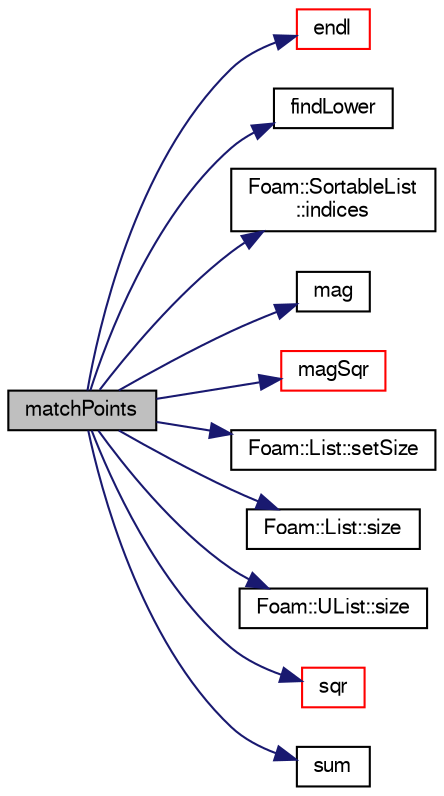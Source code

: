 digraph "matchPoints"
{
  bgcolor="transparent";
  edge [fontname="FreeSans",fontsize="10",labelfontname="FreeSans",labelfontsize="10"];
  node [fontname="FreeSans",fontsize="10",shape=record];
  rankdir="LR";
  Node112080 [label="matchPoints",height=0.2,width=0.4,color="black", fillcolor="grey75", style="filled", fontcolor="black"];
  Node112080 -> Node112081 [color="midnightblue",fontsize="10",style="solid",fontname="FreeSans"];
  Node112081 [label="endl",height=0.2,width=0.4,color="red",URL="$a21124.html#a2db8fe02a0d3909e9351bb4275b23ce4",tooltip="Add newline and flush stream. "];
  Node112080 -> Node112083 [color="midnightblue",fontsize="10",style="solid",fontname="FreeSans"];
  Node112083 [label="findLower",height=0.2,width=0.4,color="black",URL="$a21124.html#a3e7bb0d50f5b31a0dbbf2a6db45a23d9",tooltip="Find last element < given value in sorted list and return index,. "];
  Node112080 -> Node112084 [color="midnightblue",fontsize="10",style="solid",fontname="FreeSans"];
  Node112084 [label="Foam::SortableList\l::indices",height=0.2,width=0.4,color="black",URL="$a25918.html#a28bce53bb8731da2b5f7a7cfb9ae2167",tooltip="Return the list of sorted indices. Updated every sort. "];
  Node112080 -> Node112085 [color="midnightblue",fontsize="10",style="solid",fontname="FreeSans"];
  Node112085 [label="mag",height=0.2,width=0.4,color="black",URL="$a21124.html#a929da2a3fdcf3dacbbe0487d3a330dae"];
  Node112080 -> Node112086 [color="midnightblue",fontsize="10",style="solid",fontname="FreeSans"];
  Node112086 [label="magSqr",height=0.2,width=0.4,color="red",URL="$a12539.html#ab0cd33eb018a643a64ca545601530791"];
  Node112080 -> Node112088 [color="midnightblue",fontsize="10",style="solid",fontname="FreeSans"];
  Node112088 [label="Foam::List::setSize",height=0.2,width=0.4,color="black",URL="$a25694.html#aedb985ffeaf1bdbfeccc2a8730405703",tooltip="Reset size of List. "];
  Node112080 -> Node112089 [color="midnightblue",fontsize="10",style="solid",fontname="FreeSans"];
  Node112089 [label="Foam::List::size",height=0.2,width=0.4,color="black",URL="$a25694.html#a8a5f6fa29bd4b500caf186f60245b384",tooltip="Override size to be inconsistent with allocated storage. "];
  Node112080 -> Node112090 [color="midnightblue",fontsize="10",style="solid",fontname="FreeSans"];
  Node112090 [label="Foam::UList::size",height=0.2,width=0.4,color="black",URL="$a25698.html#a47b3bf30da1eb3ab8076b5fbe00e0494",tooltip="Return the number of elements in the UList. "];
  Node112080 -> Node112091 [color="midnightblue",fontsize="10",style="solid",fontname="FreeSans"];
  Node112091 [label="sqr",height=0.2,width=0.4,color="red",URL="$a12539.html#a557bbac590ed5ce51116be69fe4faa96"];
  Node112080 -> Node112092 [color="midnightblue",fontsize="10",style="solid",fontname="FreeSans"];
  Node112092 [label="sum",height=0.2,width=0.4,color="black",URL="$a21124.html#a3d8733143aad0e03b300186ab4bef137"];
}

